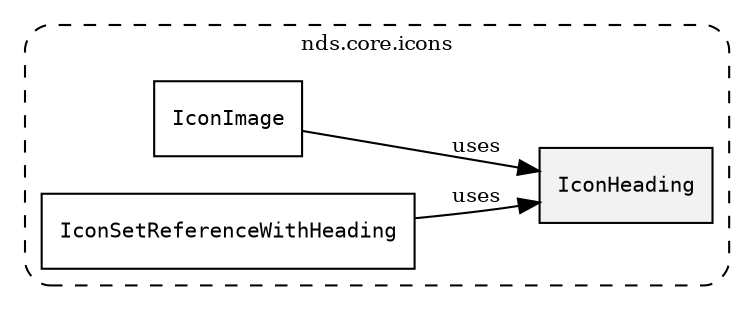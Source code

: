 /**
 * This dot file creates symbol collaboration diagram for IconHeading.
 */
digraph ZSERIO
{
    node [shape=box, fontsize=10];
    rankdir="LR";
    fontsize=10;
    tooltip="IconHeading collaboration diagram";

    subgraph "cluster_nds.core.icons"
    {
        style="dashed, rounded";
        label="nds.core.icons";
        tooltip="Package nds.core.icons";
        href="../../../content/packages/nds.core.icons.html#Package-nds-core-icons";
        target="_parent";

        "IconHeading" [style="filled", fillcolor="#0000000D", target="_parent", label=<<font face="monospace"><table align="center" border="0" cellspacing="0" cellpadding="0"><tr><td href="../../../content/packages/nds.core.icons.html#Subtype-IconHeading" title="Subtype defined in nds.core.icons">IconHeading</td></tr></table></font>>];
        "IconImage" [target="_parent", label=<<font face="monospace"><table align="center" border="0" cellspacing="0" cellpadding="0"><tr><td href="../../../content/packages/nds.core.icons.html#Structure-IconImage" title="Structure defined in nds.core.icons">IconImage</td></tr></table></font>>];
        "IconSetReferenceWithHeading" [target="_parent", label=<<font face="monospace"><table align="center" border="0" cellspacing="0" cellpadding="0"><tr><td href="../../../content/packages/nds.core.icons.html#Structure-IconSetReferenceWithHeading" title="Structure defined in nds.core.icons">IconSetReferenceWithHeading</td></tr></table></font>>];
    }

    "IconImage" -> "IconHeading" [label="uses", fontsize=10];
    "IconSetReferenceWithHeading" -> "IconHeading" [label="uses", fontsize=10];
}

